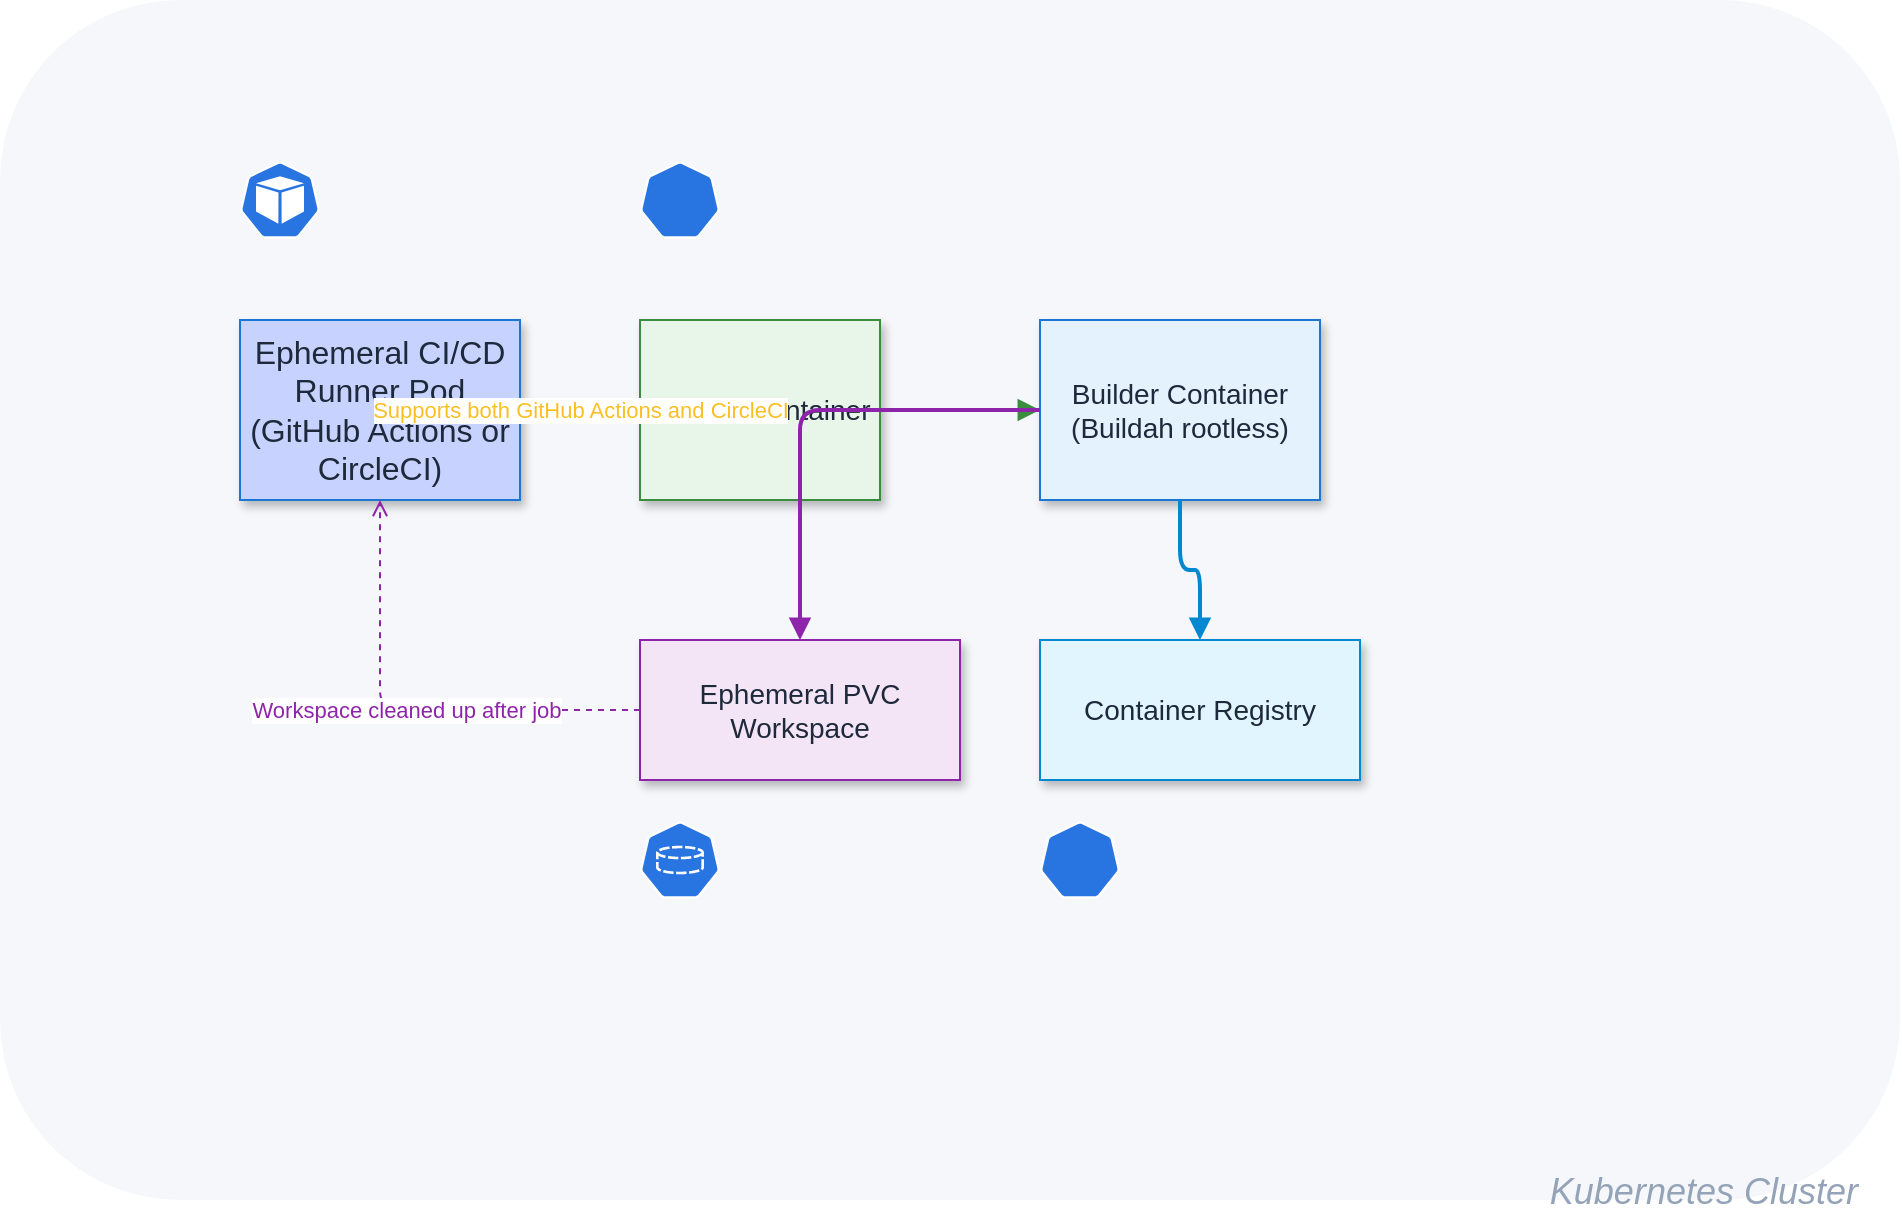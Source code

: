 <mxfile>
  <diagram name="CI-CD-Architecture">
    <mxGraphModel dx="2610" dy="844" grid="1" gridSize="10" guides="1" tooltips="1" connect="1" arrows="1" fold="1" page="1" pageScale="1" pageWidth="1100" pageHeight="850" background="none" math="0" shadow="0" adaptiveColors="auto">
      <root>
        <mxCell id="0"/>
        <mxCell id="1" parent="0"/>
        <!-- Kubernetes Cluster background (no border, light fill) -->
        <mxCell id="2" value="" style="rounded=1;whiteSpace=wrap;html=1;fillColor=#f5f7fa;strokeColor=none;" parent="1" vertex="1">
          <mxGeometry x="40" y="40" width="950" height="600" as="geometry"/>
        </mxCell>
        <!-- Main entities with official k8s icons -->
        <mxCell id="pod" value="Ephemeral CI/CD Runner Pod&#10;(GitHub Actions or CircleCI)" style="shape=mxgraph.k8s.pod;whiteSpace=wrap;html=1;strokeColor=#1976d2;fillColor=#c7d2fe;fontSize=16;fontColor=#1e293b;shadow=1;" parent="2" vertex="1">
          <mxGeometry x="120" y="160" width="140" height="90" as="geometry"/>
        </mxCell>
        <mxCell id="runner" value="Runner Container" style="shape=mxgraph.k8s.container;whiteSpace=wrap;html=1;strokeColor=#388e3c;fillColor=#e8f5e9;fontSize=14;fontColor=#1e293b;shadow=1;" parent="2" vertex="1">
          <mxGeometry x="320" y="160" width="120" height="90" as="geometry"/>
        </mxCell>
        <mxCell id="builder" value="Builder Container&#10;(Buildah rootless)" style="shape=mxgraph.k8s.container;whiteSpace=wrap;html=1;strokeColor=#1976d2;fillColor=#e3f2fd;fontSize=14;fontColor=#1e293b;shadow=1;" parent="2" vertex="1">
          <mxGeometry x="520" y="160" width="140" height="90" as="geometry"/>
        </mxCell>
        <mxCell id="pvc" value="Ephemeral PVC Workspace" style="shape=mxgraph.k8s.persistent_volume_claim;whiteSpace=wrap;html=1;strokeColor=#8e24aa;fillColor=#f3e5f5;fontSize=14;fontColor=#1e293b;shadow=1;" parent="2" vertex="1">
          <mxGeometry x="320" y="320" width="160" height="70" as="geometry"/>
        </mxCell>
        <mxCell id="registry" value="Container Registry" style="shape=mxgraph.k8s.registry;whiteSpace=wrap;html=1;strokeColor=#0288d1;fillColor=#e1f5fe;fontSize=14;fontColor=#1e293b;shadow=1;" parent="2" vertex="1">
          <mxGeometry x="520" y="320" width="160" height="70" as="geometry"/>
        </mxCell>
        <!-- Connectors with clear labels and spacing -->
        <mxCell id="e1" value="" style="edgeStyle=orthogonalEdgeStyle;rounded=1;html=1;endArrow=block;strokeColor=#1976d2;strokeWidth=2;" parent="2" source="pod" target="runner" edge="1">
          <mxGeometry relative="1" as="geometry"/>
        </mxCell>
        <mxCell id="e2" value="" style="edgeStyle=orthogonalEdgeStyle;rounded=1;html=1;endArrow=block;strokeColor=#388e3c;strokeWidth=2;" parent="2" source="runner" target="builder" edge="1">
          <mxGeometry relative="1" as="geometry"/>
        </mxCell>
        <mxCell id="e3" value="" style="edgeStyle=orthogonalEdgeStyle;rounded=1;html=1;endArrow=block;strokeColor=#8e24aa;strokeWidth=2;" parent="2" source="builder" target="pvc" edge="1">
          <mxGeometry relative="1" as="geometry"/>
        </mxCell>
        <mxCell id="e4" value="" style="edgeStyle=orthogonalEdgeStyle;rounded=1;html=1;endArrow=block;strokeColor=#0288d1;strokeWidth=2;" parent="2" source="builder" target="registry" edge="1">
          <mxGeometry relative="1" as="geometry"/>
        </mxCell>
        <!-- Dashed annotation edges -->
        <mxCell id="e5" value="Workspace cleaned up after job" style="edgeStyle=orthogonalEdgeStyle;rounded=1;html=1;dashed=1;endArrow=open;strokeColor=#8e24aa;fontColor=#8e24aa;" parent="2" source="pvc" target="pod" edge="1">
          <mxGeometry relative="1" as="geometry"/>
        </mxCell>
        <mxCell id="e6" value="Supports both GitHub Actions and CircleCI" style="edgeStyle=orthogonalEdgeStyle;rounded=1;html=1;dashed=1;endArrow=open;strokeColor=#fbbf24;fontColor=#fbbf24;" parent="2" source="runner" target="pod" edge="1">
          <mxGeometry relative="1" as="geometry"/>
        </mxCell>
        <!-- Kubernetes icons for visual context (optional, can add more as needed) -->
        <mxCell id="icon1" value="" style="aspect=fixed;sketch=0;html=1;dashed=0;verticalLabelPosition=bottom;verticalAlign=top;fillColor=#2875E2;strokeColor=#ffffff;shape=mxgraph.kubernetes.icon2;prIcon=pod" vertex="1" parent="2">
          <mxGeometry x="120" y="80" width="40" height="40" as="geometry"/>
        </mxCell>
        <mxCell id="icon2" value="" style="aspect=fixed;sketch=0;html=1;dashed=0;verticalLabelPosition=bottom;verticalAlign=top;fillColor=#2875E2;strokeColor=#ffffff;shape=mxgraph.kubernetes.icon2;prIcon=container" vertex="1" parent="2">
          <mxGeometry x="320" y="80" width="40" height="40" as="geometry"/>
        </mxCell>
        <mxCell id="icon3" value="" style="aspect=fixed;sketch=0;html=1;dashed=0;verticalLabelPosition=bottom;verticalAlign=top;fillColor=#2875E2;strokeColor=#ffffff;shape=mxgraph.kubernetes.icon2;prIcon=pvc" vertex="1" parent="2">
          <mxGeometry x="320" y="410" width="40" height="40" as="geometry"/>
        </mxCell>
        <mxCell id="icon4" value="" style="aspect=fixed;sketch=0;html=1;dashed=0;verticalLabelPosition=bottom;verticalAlign=top;fillColor=#2875E2;strokeColor=#ffffff;shape=mxgraph.kubernetes.icon2;prIcon=registry" vertex="1" parent="2">
          <mxGeometry x="520" y="410" width="40" height="40" as="geometry"/>
        </mxCell>
        <!-- Kubernetes Cluster label, lower right, italic, light color -->
        <mxCell id="k8slabel" value="Kubernetes Cluster" style="text;html=1;align=right;verticalAlign=bottom;fontSize=18;fontColor=#94a3b8;fontStyle=2;" parent="2" vertex="1">
          <mxGeometry x="650" y="570" width="280" height="40" as="geometry"/>
        </mxCell>
      </root>
    </mxGraphModel>
  </diagram>
</mxfile> 
